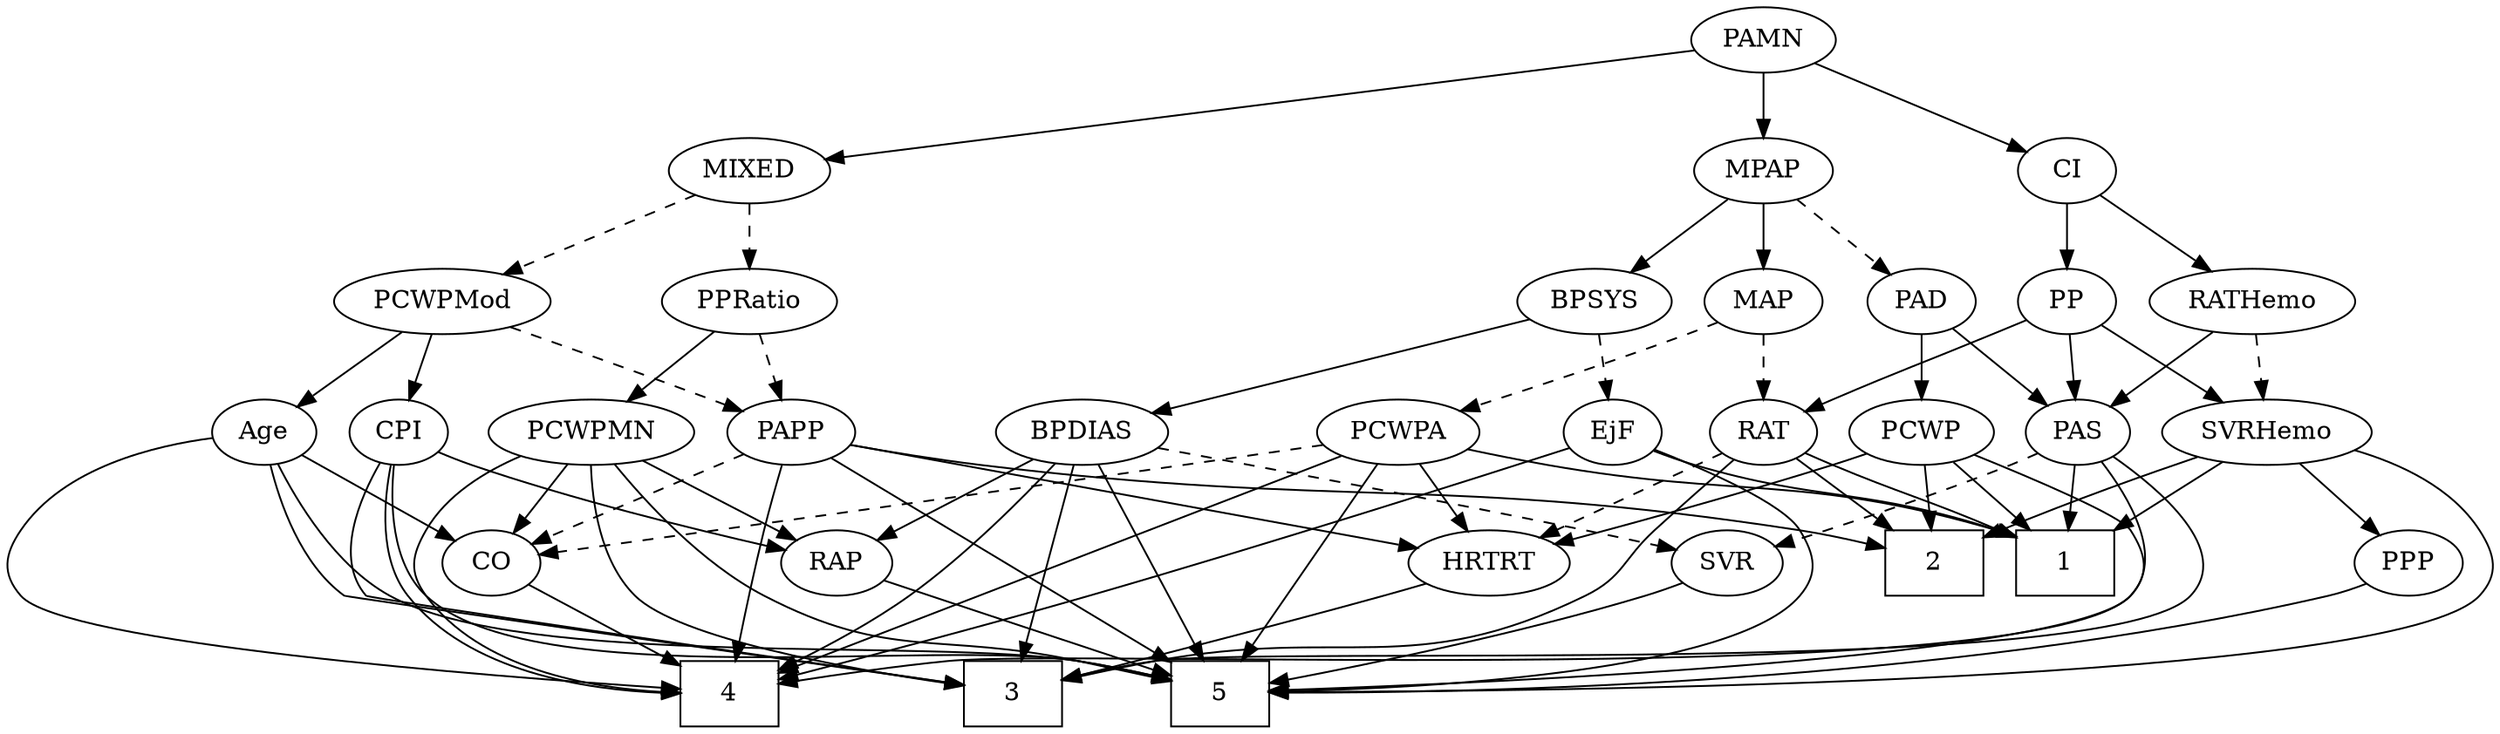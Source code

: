strict digraph {
	graph [bb="0,0,1341.9,396"];
	node [label="\N"];
	1	[height=0.5,
		pos="1112.4,90",
		shape=box,
		width=0.75];
	2	[height=0.5,
		pos="1040.4,90",
		shape=box,
		width=0.75];
	3	[height=0.5,
		pos="547.45,18",
		shape=box,
		width=0.75];
	4	[height=0.5,
		pos="397.45,18",
		shape=box,
		width=0.75];
	5	[height=0.5,
		pos="661.45,18",
		shape=box,
		width=0.75];
	Age	[height=0.5,
		pos="147.45,162",
		width=0.75];
	Age -> 3	[pos="e,520.27,23.078 149.9,143.86 153.81,123.32 163.5,89.487 186.45,72 230.56,38.375 378.57,44.091 433.45,36 459.08,32.221 487.95,27.915 \
510.22,24.582",
		style=solid];
	Age -> 4	[pos="e,370.16,20.664 120.61,159.54 87.632,156.13 32.924,144.89 7.446,108 -1.647,94.835 -3.0784,84.051 7.446,72 30.492,45.611 266.93,27.487 \
360.05,21.323",
		style=solid];
	Age -> 5	[pos="e,634.16,25.775 154.1,144.54 163.49,123.69 182.74,88.509 211.45,72 283.44,30.594 501.4,48.865 583.45,36 596.84,33.899 611.39,30.921 \
624.26,28.043",
		style=solid];
	CO	[height=0.5,
		pos="266.45,90",
		width=0.75];
	Age -> CO	[pos="e,246.77,102.58 167.1,149.44 186.39,138.09 216.03,120.66 237.91,107.78",
		style=solid];
	EjF	[height=0.5,
		pos="877.45,162",
		width=0.75];
	EjF -> 1	[pos="e,1085.2,104.61 899.54,151.53 906.18,148.88 913.55,146.15 920.45,144 985.47,123.77 1007.3,130.65 1075.7,107.87",
		style=solid];
	EjF -> 4	[pos="e,424.74,26.565 853.56,153.58 803.67,138.11 684.68,101.43 584.45,72 532.65,56.796 472.58,39.899 434.79,29.361",
		style=solid];
	EjF -> 5	[pos="e,688.72,19.453 899.12,151.17 922.98,139.85 958.98,121.13 966.45,108 974.35,94.09 976.75,84.244 966.45,72 932.65,31.82 772.77,22.099 \
698.96,19.749",
		style=solid];
	RAP	[height=0.5,
		pos="453.45,90",
		width=0.77632];
	RAP -> 5	[pos="e,634.38,28.109 477.71,80.833 513.93,68.646 582.37,45.613 624.73,31.358",
		style=solid];
	MIXED	[height=0.5,
		pos="400.45,306",
		width=1.1193];
	PCWPMod	[height=0.5,
		pos="248.45,234",
		width=1.4443];
	MIXED -> PCWPMod	[pos="e,278.51,248.85 373.27,292.49 349.44,281.51 314.5,265.42 287.64,253.05",
		style=dashed];
	PPRatio	[height=0.5,
		pos="400.45,234",
		width=1.1013];
	MIXED -> PPRatio	[pos="e,400.45,252.1 400.45,287.7 400.45,279.98 400.45,270.71 400.45,262.11",
		style=dashed];
	MPAP	[height=0.5,
		pos="956.45,306",
		width=0.97491];
	BPSYS	[height=0.5,
		pos="870.45,234",
		width=1.0471];
	MPAP -> BPSYS	[pos="e,888.66,249.82 938.21,290.15 926.12,280.32 910.08,267.26 896.63,256.32",
		style=solid];
	PAD	[height=0.5,
		pos="1036.4,234",
		width=0.79437];
	MPAP -> PAD	[pos="e,1020.3,249.11 973.41,290.15 984.77,280.21 999.9,266.98 1012.5,255.97",
		style=dashed];
	MAP	[height=0.5,
		pos="956.45,234",
		width=0.84854];
	MPAP -> MAP	[pos="e,956.45,252.1 956.45,287.7 956.45,279.98 956.45,270.71 956.45,262.11",
		style=solid];
	BPSYS -> EjF	[pos="e,875.74,180.1 872.18,215.7 872.95,207.98 873.87,198.71 874.73,190.11",
		style=dashed];
	BPDIAS	[height=0.5,
		pos="585.45,162",
		width=1.1735];
	BPSYS -> BPDIAS	[pos="e,621.32,171.81 837.75,224.97 786.99,212.5 689.07,188.45 631.28,174.26",
		style=solid];
	PAS	[height=0.5,
		pos="1116.4,162",
		width=0.75];
	PAD -> PAS	[pos="e,1100.6,176.91 1052.6,218.83 1064.2,208.71 1080,194.93 1092.9,183.59",
		style=solid];
	PCWP	[height=0.5,
		pos="1036.4,162",
		width=0.97491];
	PAD -> PCWP	[pos="e,1036.4,180.1 1036.4,215.7 1036.4,207.98 1036.4,198.71 1036.4,190.11",
		style=solid];
	CO -> 4	[pos="e,370.3,33.504 286.91,78.062 306.82,67.424 337.49,51.038 361.47,38.222",
		style=solid];
	PAS -> 1	[pos="e,1113.4,108.1 1115.5,143.7 1115,135.98 1114.5,126.71 1114,118.11",
		style=solid];
	PAS -> 3	[pos="e,574.7,25.991 1136,149.07 1162.8,131.3 1205.1,97.267 1181.4,72 1139.1,26.833 686.75,44.616 625.45,36 612.02,34.113 597.46,31.185 \
584.6,28.287",
		style=solid];
	PAS -> 4	[pos="e,424.54,23.754 1130,146.18 1146,126.81 1168.2,92.884 1148.4,72 1099.8,20.478 581.97,43.235 511.45,36 485.67,33.355 456.8,29.036 \
434.56,25.414",
		style=solid];
	SVR	[height=0.5,
		pos="929.45,90",
		width=0.77632];
	PAS -> SVR	[pos="e,954.06,98.769 1095.3,150.56 1090.5,148.3 1085.3,145.99 1080.4,144 1041.1,127.84 994.75,112.05 963.9,101.96",
		style=dashed];
	PAMN	[height=0.5,
		pos="956.45,378",
		width=1.011];
	PAMN -> MIXED	[pos="e,438.86,311.84 921.67,372.62 826.09,360.59 559.24,326.99 449.02,313.12",
		style=solid];
	PAMN -> MPAP	[pos="e,956.45,324.1 956.45,359.7 956.45,351.98 956.45,342.71 956.45,334.11",
		style=solid];
	CI	[height=0.5,
		pos="1113.4,306",
		width=0.75];
	PAMN -> CI	[pos="e,1091.6,316.72 982.72,365.28 1010.2,353.04 1053.2,333.85 1082.3,320.87",
		style=solid];
	RATHemo	[height=0.5,
		pos="1207.4,234",
		width=1.3721];
	RATHemo -> PAS	[pos="e,1133.5,176.14 1187.3,217.46 1173.8,207.09 1155.9,193.38 1141.5,182.31",
		style=solid];
	SVRHemo	[height=0.5,
		pos="1211.4,162",
		width=1.3902];
	RATHemo -> SVRHemo	[pos="e,1210.5,180.1 1208.4,215.7 1208.9,207.98 1209.4,198.71 1209.9,190.11",
		style=dashed];
	CPI	[height=0.5,
		pos="219.45,162",
		width=0.75];
	CPI -> 3	[pos="e,520.33,23.047 208.35,145.58 195.85,126.18 179.49,92.877 197.45,72 198.09,71.257 420.32,37.989 510.29,24.547",
		style=solid];
	CPI -> 4	[pos="e,370.43,18.036 214.18,144.03 209.28,124.59 204.83,92.736 220.45,72 252.83,29.011 318.79,19.605 360.41,18.229",
		style=solid];
	CPI -> 5	[pos="e,634.16,25.74 215.93,143.88 212.89,123.69 211.53,90.514 230.45,72 286.79,16.842 505.58,48.415 583.45,36 596.84,33.865 611.39,30.878 \
624.25,28.003",
		style=solid];
	CPI -> RAP	[pos="e,427.54,97.261 242.04,151.55 248.57,148.96 255.75,146.25 262.45,144 315.91,126.07 379.18,109.38 417.8,99.688",
		style=solid];
	RAT	[height=0.5,
		pos="956.45,162",
		width=0.75827];
	RAT -> 1	[pos="e,1085.4,103.92 978.09,150.62 982.81,148.41 987.78,146.1 992.45,144 1026.9,128.5 1037.9,125.12 1076.2,108.04",
		style=solid];
	RAT -> 2	[pos="e,1019.8,108.18 972.64,147.5 983.78,138.23 998.86,125.66 1012,114.73",
		style=solid];
	RAT -> 3	[pos="e,574.8,25.373 939.61,147.57 926.56,137.03 908.1,121.87 892.45,108 875.03,92.572 875.32,82.269 854.45,72 762,26.524 726.71,54.978 \
625.45,36 612.12,33.502 597.58,30.43 584.71,27.588",
		style=solid];
	HRTRT	[height=0.5,
		pos="805.45,90",
		width=1.1013];
	RAT -> HRTRT	[pos="e,832.13,103.37 934.81,150.97 910.49,139.69 870.6,121.2 841.54,107.73",
		style=dashed];
	SVR -> 5	[pos="e,688.6,23.959 907.01,79.175 900.75,76.638 893.89,74.047 887.45,72 822.06,51.236 743.69,34.65 698.53,25.868",
		style=solid];
	PCWPMod -> Age	[pos="e,165.43,175.46 226.03,217.46 210.63,206.79 190.13,192.58 173.93,181.35",
		style=solid];
	PCWPMod -> CPI	[pos="e,226.4,179.79 241.43,216.05 238.08,207.97 234,198.12 230.26,189.11",
		style=solid];
	PAPP	[height=0.5,
		pos="421.45,162",
		width=0.88464];
	PCWPMod -> PAPP	[pos="e,396.31,173.47 281.31,219.92 308.04,209.26 346.72,193.76 380.45,180 382.53,179.15 384.68,178.27 386.84,177.38",
		style=dashed];
	PCWPA	[height=0.5,
		pos="743.45,162",
		width=1.1555];
	PCWPA -> 1	[pos="e,1085.3,104.84 781.11,154.29 799.32,151.09 821.51,147.26 841.45,144 942.57,127.48 973.53,138.19 1075.5,107.8",
		style=solid];
	PCWPA -> 4	[pos="e,424.53,30.114 714.24,149.02 651.35,123.21 503.22,62.41 434.13,34.054",
		style=solid];
	PCWPA -> 5	[pos="e,671.46,36.346 733.88,144.43 719.77,120.01 693.26,74.101 676.53,45.114",
		style=solid];
	PCWPA -> CO	[pos="e,292.94,94.653 704.84,154.72 684.5,151.45 659.14,147.43 636.45,144 514.33,125.55 369.29,105.24 302.9,96.034",
		style=dashed];
	PCWPA -> HRTRT	[pos="e,791.14,107.15 757.83,144.76 765.73,135.84 775.68,124.61 784.44,114.72",
		style=solid];
	PCWPMN	[height=0.5,
		pos="321.45,162",
		width=1.3902];
	PCWPMN -> 3	[pos="e,520.13,22.739 321.23,143.75 321.94,123.74 326.26,91.059 345.45,72 368.49,49.113 458.21,32.302 510,24.273",
		style=solid];
	PCWPMN -> 4	[pos="e,370.26,18.566 284.69,149.72 264.86,141.54 242.11,128.29 230.45,108 222.47,94.128 221,84.912 230.45,72 260.05,31.552 320.73,21.216 \
360.22,18.985",
		style=solid];
	PCWPMN -> 5	[pos="e,634.38,24.916 334.3,144.37 350.96,124.01 382.01,90.039 416.45,72 483.7,36.766 509.24,52.084 583.45,36 596.81,33.104 611.45,29.916 \
624.4,27.091",
		style=solid];
	PCWPMN -> RAP	[pos="e,432.52,102.1 348.48,146.67 370.26,135.12 400.86,118.89 423.4,106.93",
		style=solid];
	PCWPMN -> CO	[pos="e,278.63,106.51 308.41,144.41 301.43,135.53 292.72,124.44 285.04,114.67",
		style=solid];
	SVRHemo -> 1	[pos="e,1136.8,108.21 1189.5,145.46 1176.4,136.24 1159.6,124.37 1145.1,114.06",
		style=solid];
	SVRHemo -> 2	[pos="e,1067.5,104.01 1177.9,148.55 1152.5,138.95 1116.5,125.03 1077,108.13",
		style=solid];
	SVRHemo -> 5	[pos="e,688.68,19.019 1256.6,154.17 1284.2,147.43 1317.3,134.13 1334.4,108 1343.2,94.634 1345.3,83.749 1334.4,72 1291.1,25.126 834.17,\
19.649 698.94,19.057",
		style=solid];
	PPP	[height=0.5,
		pos="1298.4,90",
		width=0.75];
	SVRHemo -> PPP	[pos="e,1281.7,104.47 1231.2,145.12 1243.8,134.96 1260.3,121.71 1273.8,110.86",
		style=solid];
	BPDIAS -> 3	[pos="e,552.05,36.189 580.86,143.87 574.36,119.56 562.38,74.819 554.67,46.013",
		style=solid];
	BPDIAS -> 4	[pos="e,424.53,32.273 570.64,145 552.74,126.19 521.19,94.668 490.45,72 472.61,58.851 451.22,46.455 433.45,36.961",
		style=solid];
	BPDIAS -> 5	[pos="e,652.2,36.268 594.46,144.15 607.53,119.73 631.87,74.265 647.33,45.375",
		style=solid];
	BPDIAS -> RAP	[pos="e,474.47,102.15 560,147.5 538.13,135.91 506.58,119.18 483.49,106.93",
		style=solid];
	BPDIAS -> SVR	[pos="e,903.45,97.082 623.38,153.88 675.53,144.01 772.26,125.41 854.45,108 867.2,105.3 881.14,102.18 893.5,99.365",
		style=dashed];
	MAP -> RAT	[pos="e,956.45,180.1 956.45,215.7 956.45,207.98 956.45,198.71 956.45,190.11",
		style=dashed];
	MAP -> PCWPA	[pos="e,777.84,172.21 933.11,222.31 928,220.11 922.57,217.89 917.45,216 874.03,199.99 823.31,184.94 787.87,175",
		style=dashed];
	PP	[height=0.5,
		pos="1113.4,234",
		width=0.75];
	PP -> PAS	[pos="e,1115.7,180.1 1114.2,215.7 1114.5,207.98 1114.9,198.71 1115.3,190.11",
		style=solid];
	PP -> RAT	[pos="e,978.1,173.35 1091.3,223.36 1059.1,209.29 1001.9,184.32 992.45,180 990.85,179.27 989.21,178.52 987.56,177.76",
		style=solid];
	PP -> SVRHemo	[pos="e,1189.8,178.45 1131.4,220.16 1145.4,210.14 1165.2,196.02 1181.6,184.31",
		style=solid];
	PPP -> 5	[pos="e,688.65,18.509 1277.2,78.735 1270.9,76.132 1264,73.618 1257.4,72 1051,21.295 793.83,17.786 698.9,18.42",
		style=solid];
	PPRatio -> PCWPMN	[pos="e,339.48,178.98 382.91,217.46 372.42,208.17 358.9,196.19 347.22,185.83",
		style=solid];
	PPRatio -> PAPP	[pos="e,416.41,179.79 405.53,216.05 407.93,208.06 410.85,198.33 413.53,189.4",
		style=dashed];
	PCWP -> 1	[pos="e,1093.9,108.13 1052.9,145.81 1062.7,136.79 1075.4,125.16 1086.5,114.93",
		style=solid];
	PCWP -> 2	[pos="e,1039.5,108.1 1037.4,143.7 1037.9,135.98 1038.4,126.71 1038.9,118.11",
		style=solid];
	PCWP -> 5	[pos="e,688.74,19.888 1063.1,150.15 1094.6,137.05 1143.5,115.82 1148.4,108 1157,94.481 1159.1,83.91 1148.4,72 1118.5,38.648 807.87,24.291 \
698.94,20.257",
		style=solid];
	PCWP -> HRTRT	[pos="e,839.17,99.553 1009.6,150.17 1004,148.03 998.04,145.87 992.45,144 943.82,127.76 887.05,112.13 848.93,102.1",
		style=solid];
	CI -> RATHemo	[pos="e,1186.6,250.55 1131.1,291.83 1144.4,281.94 1162.9,268.18 1178.3,256.67",
		style=solid];
	CI -> PP	[pos="e,1113.4,252.1 1113.4,287.7 1113.4,279.98 1113.4,270.71 1113.4,262.11",
		style=solid];
	PAPP -> 2	[pos="e,1013.2,98.235 451.59,155.91 474.31,152.21 506.27,147.29 534.45,144 725.81,121.66 776.07,137.64 966.45,108 978.53,106.12 991.58,\
103.37 1003.3,100.62",
		style=solid];
	PAPP -> 4	[pos="e,400.35,36.189 418.55,143.87 414.46,119.67 406.95,75.211 402.08,46.393",
		style=solid];
	PAPP -> 5	[pos="e,634.41,34.999 442.74,148.4 483.98,124 575.09,70.091 625.74,40.126",
		style=solid];
	PAPP -> CO	[pos="e,288.49,100.95 397.23,150.06 370.45,137.97 327.24,118.45 297.87,105.19",
		style=dashed];
	PAPP -> HRTRT	[pos="e,769.32,97.586 451.26,155.57 517.87,143.42 679.2,114.01 759.07,99.454",
		style=solid];
	HRTRT -> 3	[pos="e,574.62,25.594 774.12,78.841 766.71,76.52 758.81,74.116 751.45,72 693.41,55.337 625.43,38.134 584.44,28.011",
		style=solid];
}
